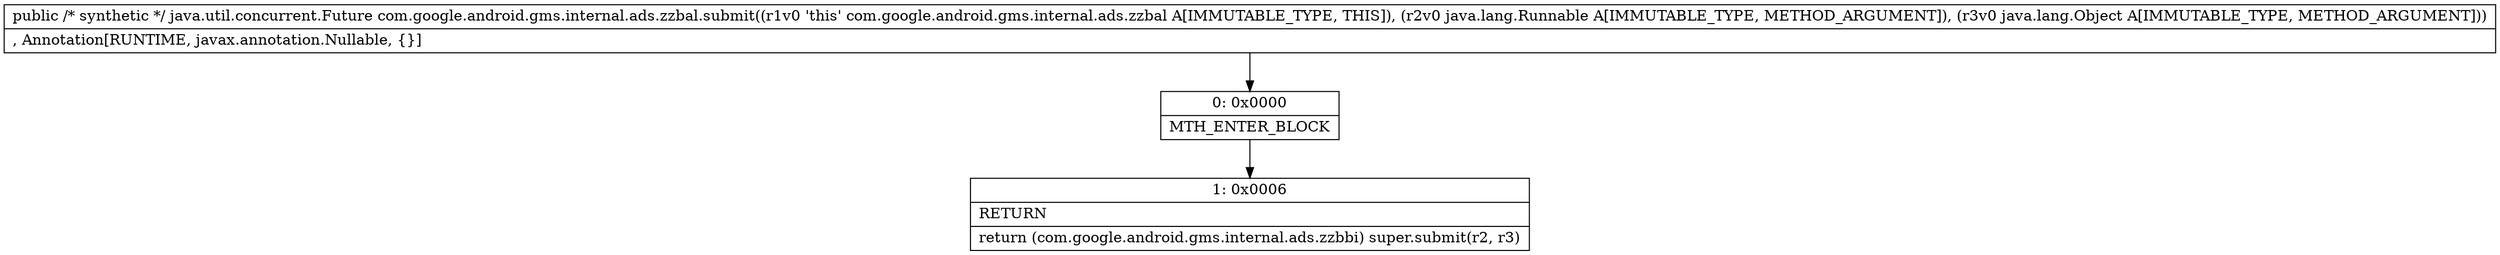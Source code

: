 digraph "CFG forcom.google.android.gms.internal.ads.zzbal.submit(Ljava\/lang\/Runnable;Ljava\/lang\/Object;)Ljava\/util\/concurrent\/Future;" {
Node_0 [shape=record,label="{0\:\ 0x0000|MTH_ENTER_BLOCK\l}"];
Node_1 [shape=record,label="{1\:\ 0x0006|RETURN\l|return (com.google.android.gms.internal.ads.zzbbi) super.submit(r2, r3)\l}"];
MethodNode[shape=record,label="{public \/* synthetic *\/ java.util.concurrent.Future com.google.android.gms.internal.ads.zzbal.submit((r1v0 'this' com.google.android.gms.internal.ads.zzbal A[IMMUTABLE_TYPE, THIS]), (r2v0 java.lang.Runnable A[IMMUTABLE_TYPE, METHOD_ARGUMENT]), (r3v0 java.lang.Object A[IMMUTABLE_TYPE, METHOD_ARGUMENT]))  | , Annotation[RUNTIME, javax.annotation.Nullable, \{\}]\l}"];
MethodNode -> Node_0;
Node_0 -> Node_1;
}

